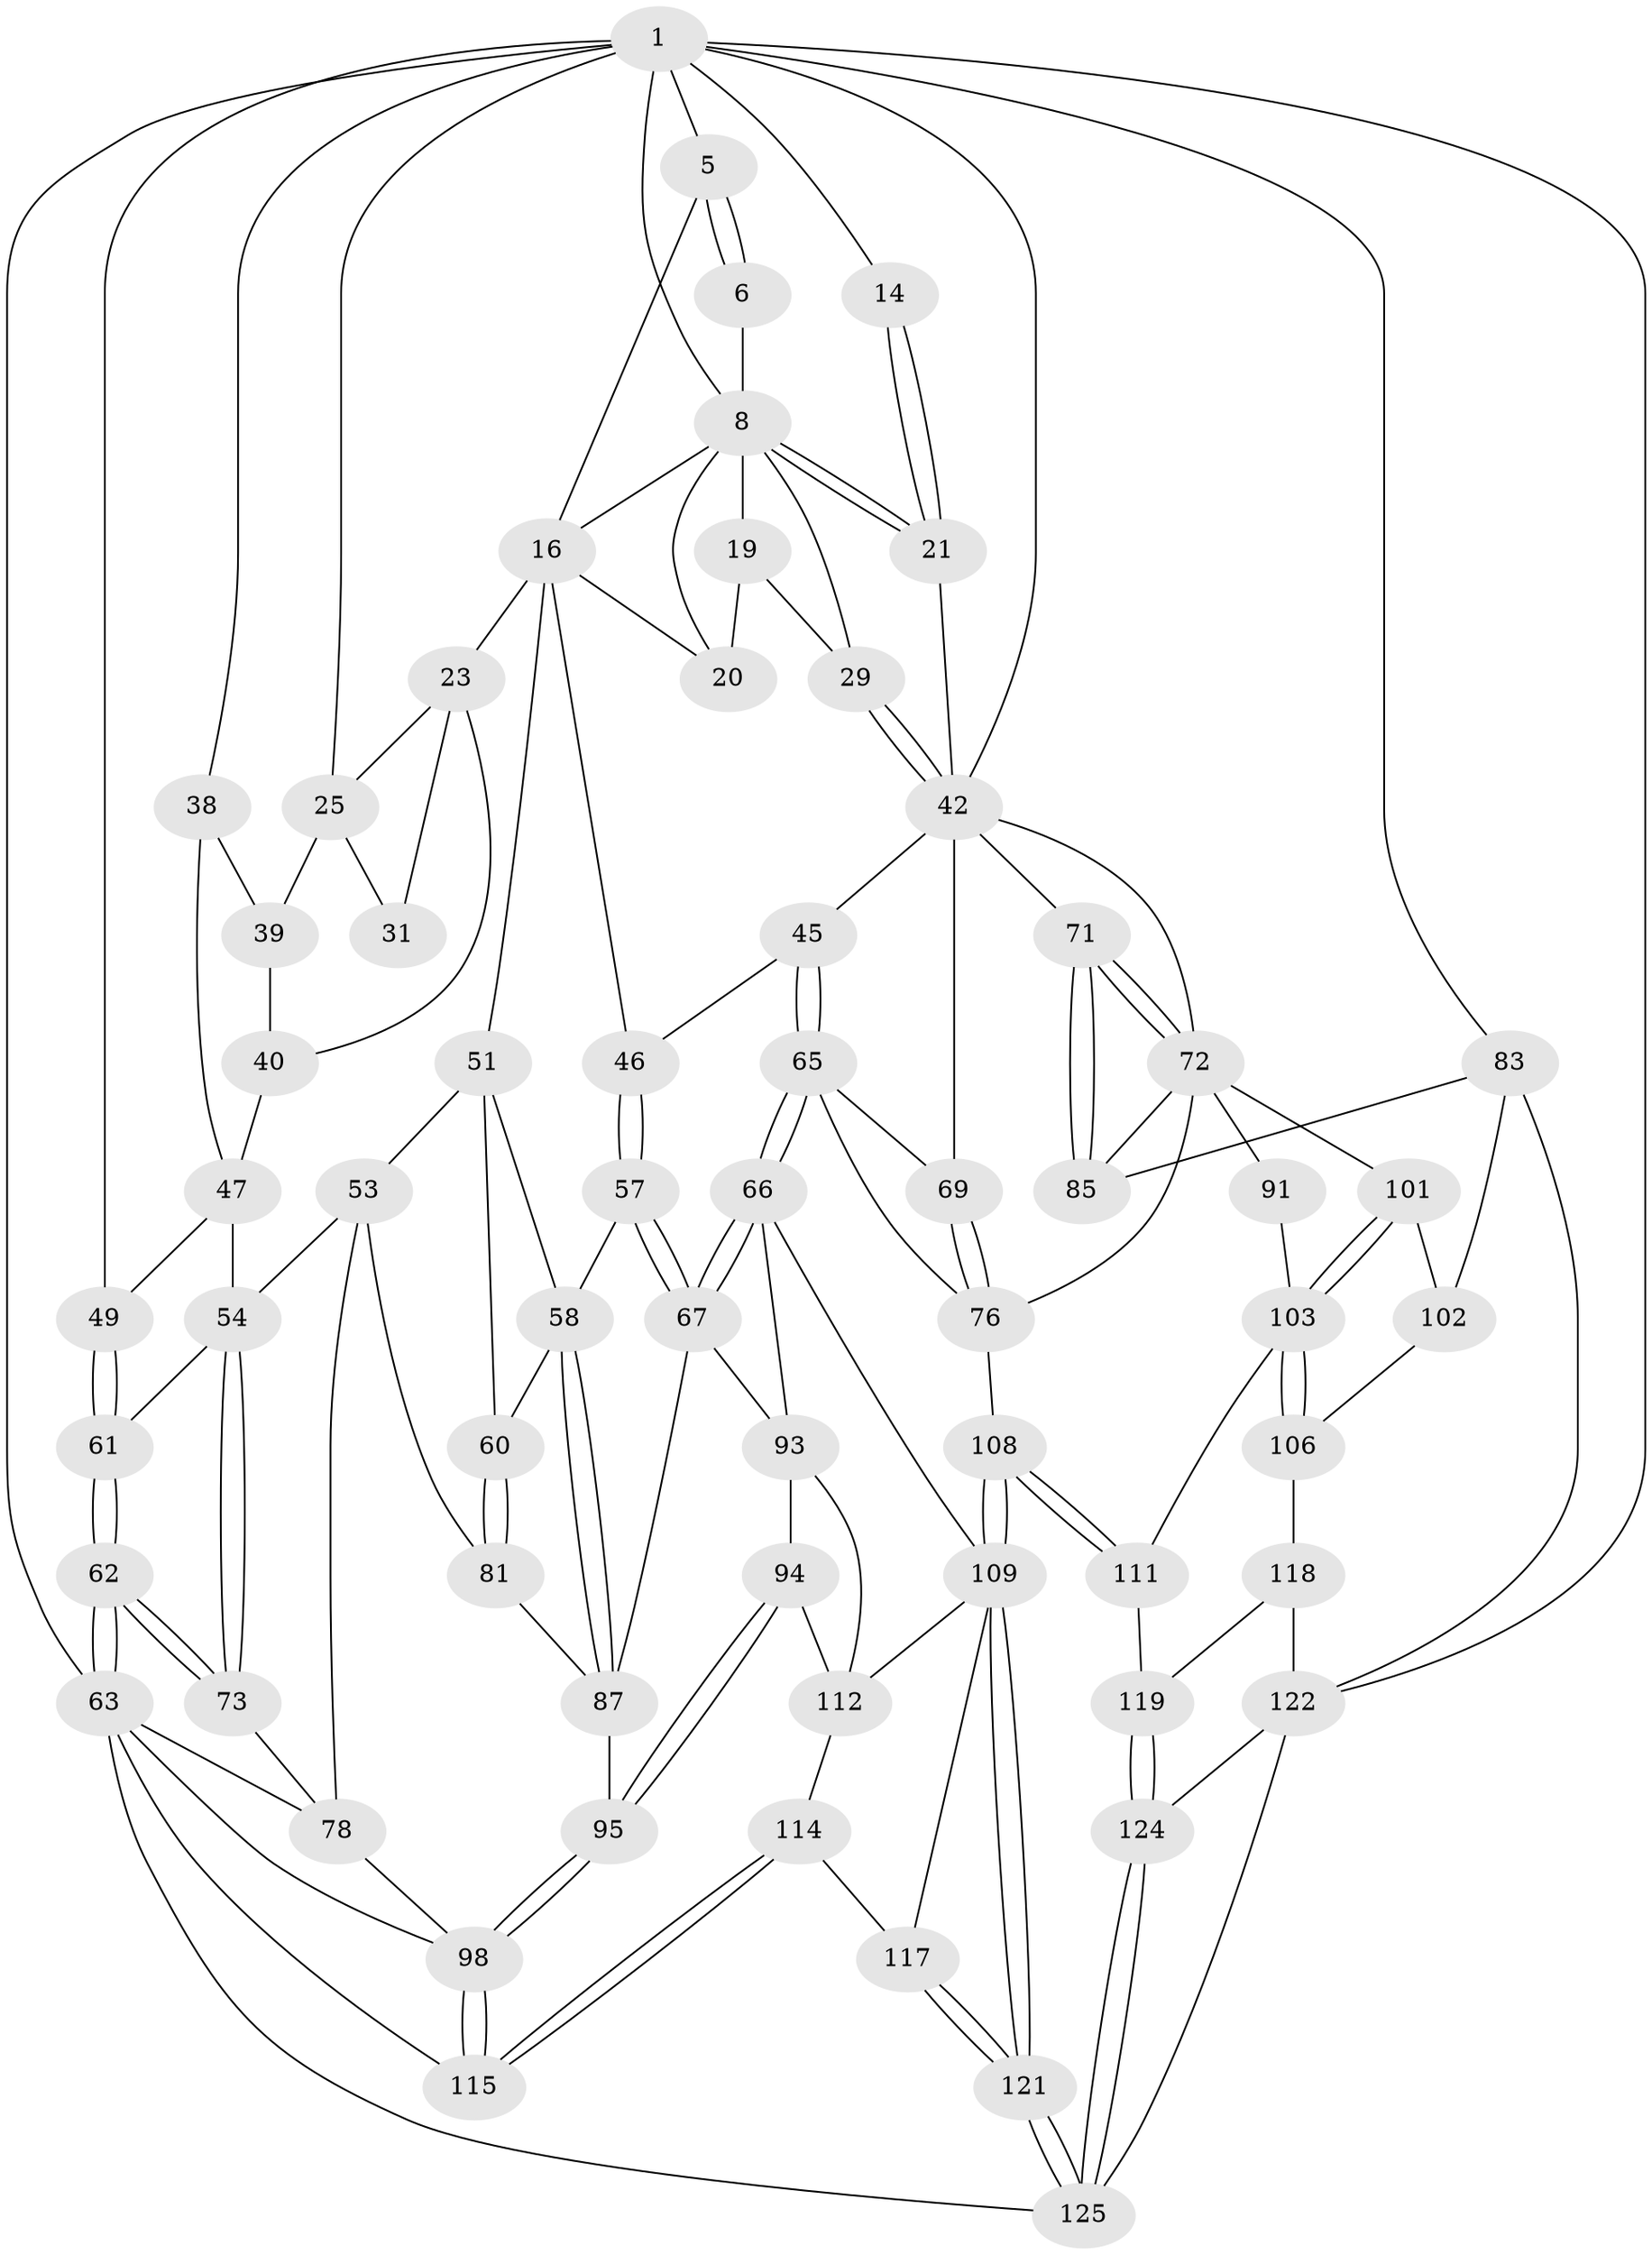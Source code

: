 // original degree distribution, {3: 0.015384615384615385, 6: 0.25384615384615383, 5: 0.46153846153846156, 4: 0.2692307692307692}
// Generated by graph-tools (version 1.1) at 2025/21/03/04/25 18:21:07]
// undirected, 65 vertices, 151 edges
graph export_dot {
graph [start="1"]
  node [color=gray90,style=filled];
  1 [pos="+1+0",super="+7+2"];
  5 [pos="+0.3003216961497655+0"];
  6 [pos="+0.5348671932663974+0"];
  8 [pos="+0.8596739371845635+0.059647216795182756",super="+9"];
  14 [pos="+1+0.3345212165877451"];
  16 [pos="+0.4964193112402496+0.20847493472498024",super="+34+17"];
  19 [pos="+0.6194903685683802+0.28121787891897604",super="+22"];
  20 [pos="+0.5986561064815535+0.27969295279666406"];
  21 [pos="+1+0.3281392917830009",super="+30"];
  23 [pos="+0.2243919487583687+0.22979069169884506",super="+24+27"];
  25 [pos="+0.13577158536295147+0.20911296845388905",super="+32"];
  29 [pos="+0.7103592026702265+0.3141933110231176"];
  31 [pos="+0.15084776909350303+0.2978015198189121"];
  38 [pos="+0.03264618939184445+0.30944349989062175"];
  39 [pos="+0.0717685736983301+0.30642222846170225"];
  40 [pos="+0.21431984049180594+0.40336664527943555",super="+41"];
  42 [pos="+0.7588320824958767+0.42660760143802595",super="+43"];
  45 [pos="+0.6679590725279604+0.5085171890551271"];
  46 [pos="+0.4512853217690193+0.42047543351337074"];
  47 [pos="+0.059196230548378664+0.3777594753979739",super="+48"];
  49 [pos="+0+0.4018093530439946"];
  51 [pos="+0.323940427040365+0.49992389299482276",super="+52"];
  53 [pos="+0.1497234756108651+0.5793205203602363",super="+77"];
  54 [pos="+0.09425467466197603+0.5480849236144558",super="+55"];
  57 [pos="+0.47070530431691404+0.640291887575983"];
  58 [pos="+0.3828926405121447+0.6510776159585397",super="+59"];
  60 [pos="+0.31878365675071046+0.6546154459403922"];
  61 [pos="+0+0.5643000896871689"];
  62 [pos="+0+0.6094281449448479"];
  63 [pos="+0+1",super="+92+64"];
  65 [pos="+0.570548359448517+0.6833115158572071",super="+70"];
  66 [pos="+0.5414284511517808+0.6867359322514895",super="+96"];
  67 [pos="+0.4757433236166023+0.6453243685556416",super="+89"];
  69 [pos="+0.7079865453674933+0.6863646492333477"];
  71 [pos="+1+0.5508279761352763"];
  72 [pos="+0.780892298606443+0.5309064655363028",super="+74"];
  73 [pos="+0.06340921697642235+0.6849275946858305"];
  76 [pos="+0.7448202954653961+0.744160813162431",super="+107"];
  78 [pos="+0.15527777229126705+0.7297251956941436",super="+79"];
  81 [pos="+0.30067732224773414+0.6779813596989004"];
  83 [pos="+1+0.8086812355161453",super="+120+84"];
  85 [pos="+1+0.5730296687474372"];
  87 [pos="+0.3953723752732033+0.7302825479184002",super="+88"];
  91 [pos="+0.7909792051909995+0.762296344450327"];
  93 [pos="+0.42972490631320914+0.7694732262613606",super="+97"];
  94 [pos="+0.3891825428726134+0.7910767388458622"];
  95 [pos="+0.29835699257814796+0.7866741613787758"];
  98 [pos="+0.24953946141908778+0.8589402482313951",super="+99"];
  101 [pos="+0.8814846408362645+0.728624480090218"];
  102 [pos="+0.9035912910912451+0.7436286112237437",super="+105"];
  103 [pos="+0.8453262488917139+0.8268642463563609",super="+104"];
  106 [pos="+0.8833056953369358+0.8558789957463006"];
  108 [pos="+0.6611451108155022+0.8601706371303799"];
  109 [pos="+0.6471917539563798+0.8733543647504838",super="+110"];
  111 [pos="+0.737038157189756+0.8827735522248046"];
  112 [pos="+0.4864781760033688+0.8115847393117626",super="+113"];
  114 [pos="+0.4392267429656037+0.9058452121551329"];
  115 [pos="+0.3283154635448774+0.9870471063823222"];
  117 [pos="+0.4595714400550873+0.896654585624307"];
  118 [pos="+0.8090912091416648+0.9206915679658788"];
  119 [pos="+0.7607267755004367+0.9088890215488178"];
  121 [pos="+0.6094947089431464+0.9946240893478894"];
  122 [pos="+0.9251338794323881+0.9582764518800511",super="+129+123"];
  124 [pos="+0.7596927076265941+0.917628833525159"];
  125 [pos="+0.619463923139052+1",super="+127"];
  1 -- 8;
  1 -- 14 [weight=2];
  1 -- 5;
  1 -- 38;
  1 -- 42;
  1 -- 49;
  1 -- 83;
  1 -- 25;
  1 -- 122;
  1 -- 63 [weight=2];
  5 -- 6;
  5 -- 6;
  5 -- 16;
  6 -- 8;
  8 -- 21 [weight=2];
  8 -- 21;
  8 -- 16;
  8 -- 19 [weight=2];
  8 -- 20;
  8 -- 29;
  14 -- 21;
  14 -- 21;
  16 -- 51;
  16 -- 20;
  16 -- 46;
  16 -- 23 [weight=2];
  19 -- 20;
  19 -- 29;
  21 -- 42;
  23 -- 25;
  23 -- 31 [weight=2];
  23 -- 40;
  25 -- 39;
  25 -- 31;
  29 -- 42;
  29 -- 42;
  38 -- 39;
  38 -- 47;
  39 -- 40;
  40 -- 47 [weight=2];
  42 -- 69;
  42 -- 71;
  42 -- 72;
  42 -- 45;
  45 -- 46;
  45 -- 65;
  45 -- 65;
  46 -- 57;
  46 -- 57;
  47 -- 49;
  47 -- 54;
  49 -- 61;
  49 -- 61;
  51 -- 58;
  51 -- 60;
  51 -- 53;
  53 -- 54;
  53 -- 81;
  53 -- 78;
  54 -- 73;
  54 -- 73;
  54 -- 61;
  57 -- 58;
  57 -- 67;
  57 -- 67;
  58 -- 87;
  58 -- 87;
  58 -- 60;
  60 -- 81;
  60 -- 81;
  61 -- 62;
  61 -- 62;
  62 -- 63;
  62 -- 63;
  62 -- 73;
  62 -- 73;
  63 -- 98;
  63 -- 115;
  63 -- 78;
  63 -- 125;
  65 -- 66;
  65 -- 66;
  65 -- 69;
  65 -- 76;
  66 -- 67;
  66 -- 67;
  66 -- 109;
  66 -- 93;
  67 -- 93;
  67 -- 87;
  69 -- 76;
  69 -- 76;
  71 -- 72;
  71 -- 72;
  71 -- 85;
  71 -- 85;
  72 -- 85;
  72 -- 101;
  72 -- 91 [weight=2];
  72 -- 76;
  73 -- 78;
  76 -- 108;
  78 -- 98 [weight=2];
  81 -- 87;
  83 -- 122;
  83 -- 85;
  83 -- 102 [weight=2];
  87 -- 95;
  91 -- 103;
  93 -- 94;
  93 -- 112;
  94 -- 95;
  94 -- 95;
  94 -- 112;
  95 -- 98;
  95 -- 98;
  98 -- 115;
  98 -- 115;
  101 -- 102;
  101 -- 103;
  101 -- 103;
  102 -- 106;
  103 -- 106;
  103 -- 106;
  103 -- 111;
  106 -- 118;
  108 -- 109;
  108 -- 109;
  108 -- 111;
  108 -- 111;
  109 -- 121;
  109 -- 121;
  109 -- 112;
  109 -- 117;
  111 -- 119;
  112 -- 114;
  114 -- 115;
  114 -- 115;
  114 -- 117;
  117 -- 121;
  117 -- 121;
  118 -- 119;
  118 -- 122;
  119 -- 124;
  119 -- 124;
  121 -- 125;
  121 -- 125;
  122 -- 124;
  122 -- 125;
  124 -- 125;
  124 -- 125;
}
